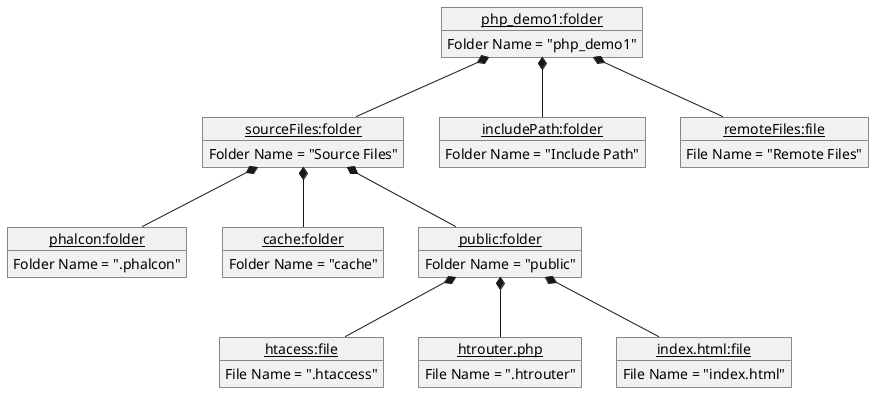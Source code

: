 @startuml
'https://plantuml.com/object-diagram

object "<u>php_demo1:folder</u>" as php_demo1{
    Folder Name = "php_demo1"
}

object "<u>sourceFiles:folder</u>" as sourceFiles{
    Folder Name = "Source Files"
}

object "<u>includePath:folder</u>" as includePath{
    Folder Name = "Include Path"
}

object "<u>remoteFiles:file</u>" as remoteFiles{
    File Name = "Remote Files"
}

object "<u>phalcon:folder</u>" as phalcon{
    Folder Name = ".phalcon"
}

object "<u>cache:folder</u>" as cache{
    Folder Name = "cache"
}

object "<u>public:folder</u>" as public{
    Folder Name = "public"
}

object "<u>htacess:file</u>" as htaccess{
    File Name = ".htaccess"
}

object "<u>htrouter.php</u>" as htrouterphp{
    File Name = ".htrouter"
}

object "<u>index.html:file</u>" as indexhtml{
    File Name = "index.html"
}

php_demo1 *-- sourceFiles
php_demo1 *-- includePath
php_demo1 *-- remoteFiles

sourceFiles *-- phalcon
sourceFiles *-- cache
sourceFiles *-- public

public *-- htaccess
public *-- htrouterphp
public *-- indexhtml

@enduml
